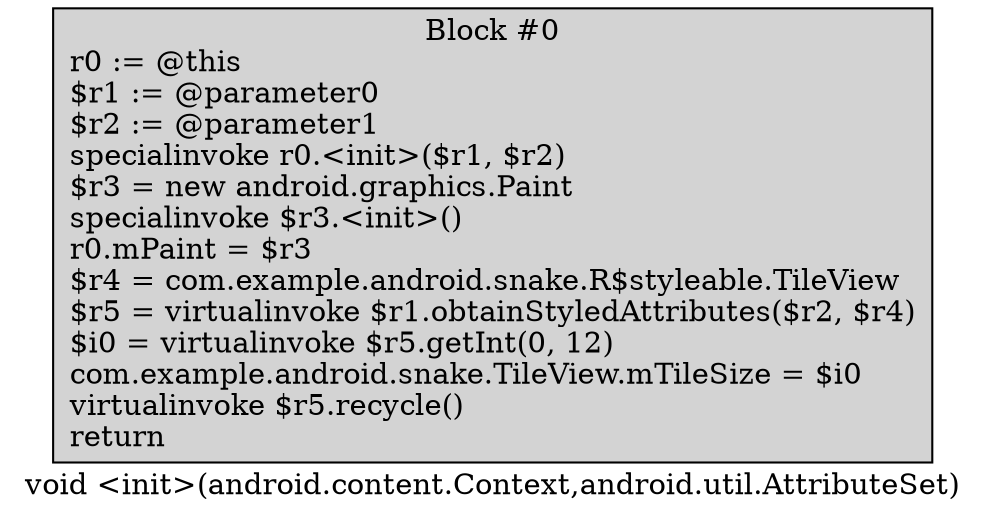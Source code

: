 digraph "void <init>(android.content.Context,android.util.AttributeSet)" {
    label = "void <init>(android.content.Context,android.util.AttributeSet)";
    node [shape = box];
    "0" [style = filled,fillcolor = lightgray,label = "Block #0\nr0 := @this\l$r1 := @parameter0\l$r2 := @parameter1\lspecialinvoke r0.<init>($r1, $r2)\l$r3 = new android.graphics.Paint\lspecialinvoke $r3.<init>()\lr0.mPaint = $r3\l$r4 = com.example.android.snake.R$styleable.TileView\l$r5 = virtualinvoke $r1.obtainStyledAttributes($r2, $r4)\l$i0 = virtualinvoke $r5.getInt(0, 12)\lcom.example.android.snake.TileView.mTileSize = $i0\lvirtualinvoke $r5.recycle()\lreturn\l",];
}
